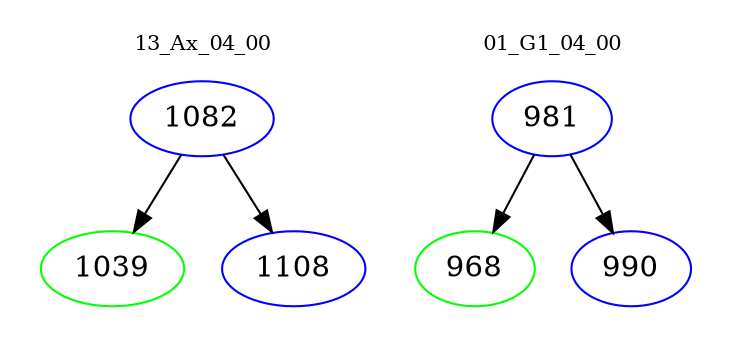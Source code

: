digraph{
subgraph cluster_0 {
color = white
label = "13_Ax_04_00";
fontsize=10;
T0_1082 [label="1082", color="blue"]
T0_1082 -> T0_1039 [color="black"]
T0_1039 [label="1039", color="green"]
T0_1082 -> T0_1108 [color="black"]
T0_1108 [label="1108", color="blue"]
}
subgraph cluster_1 {
color = white
label = "01_G1_04_00";
fontsize=10;
T1_981 [label="981", color="blue"]
T1_981 -> T1_968 [color="black"]
T1_968 [label="968", color="green"]
T1_981 -> T1_990 [color="black"]
T1_990 [label="990", color="blue"]
}
}

